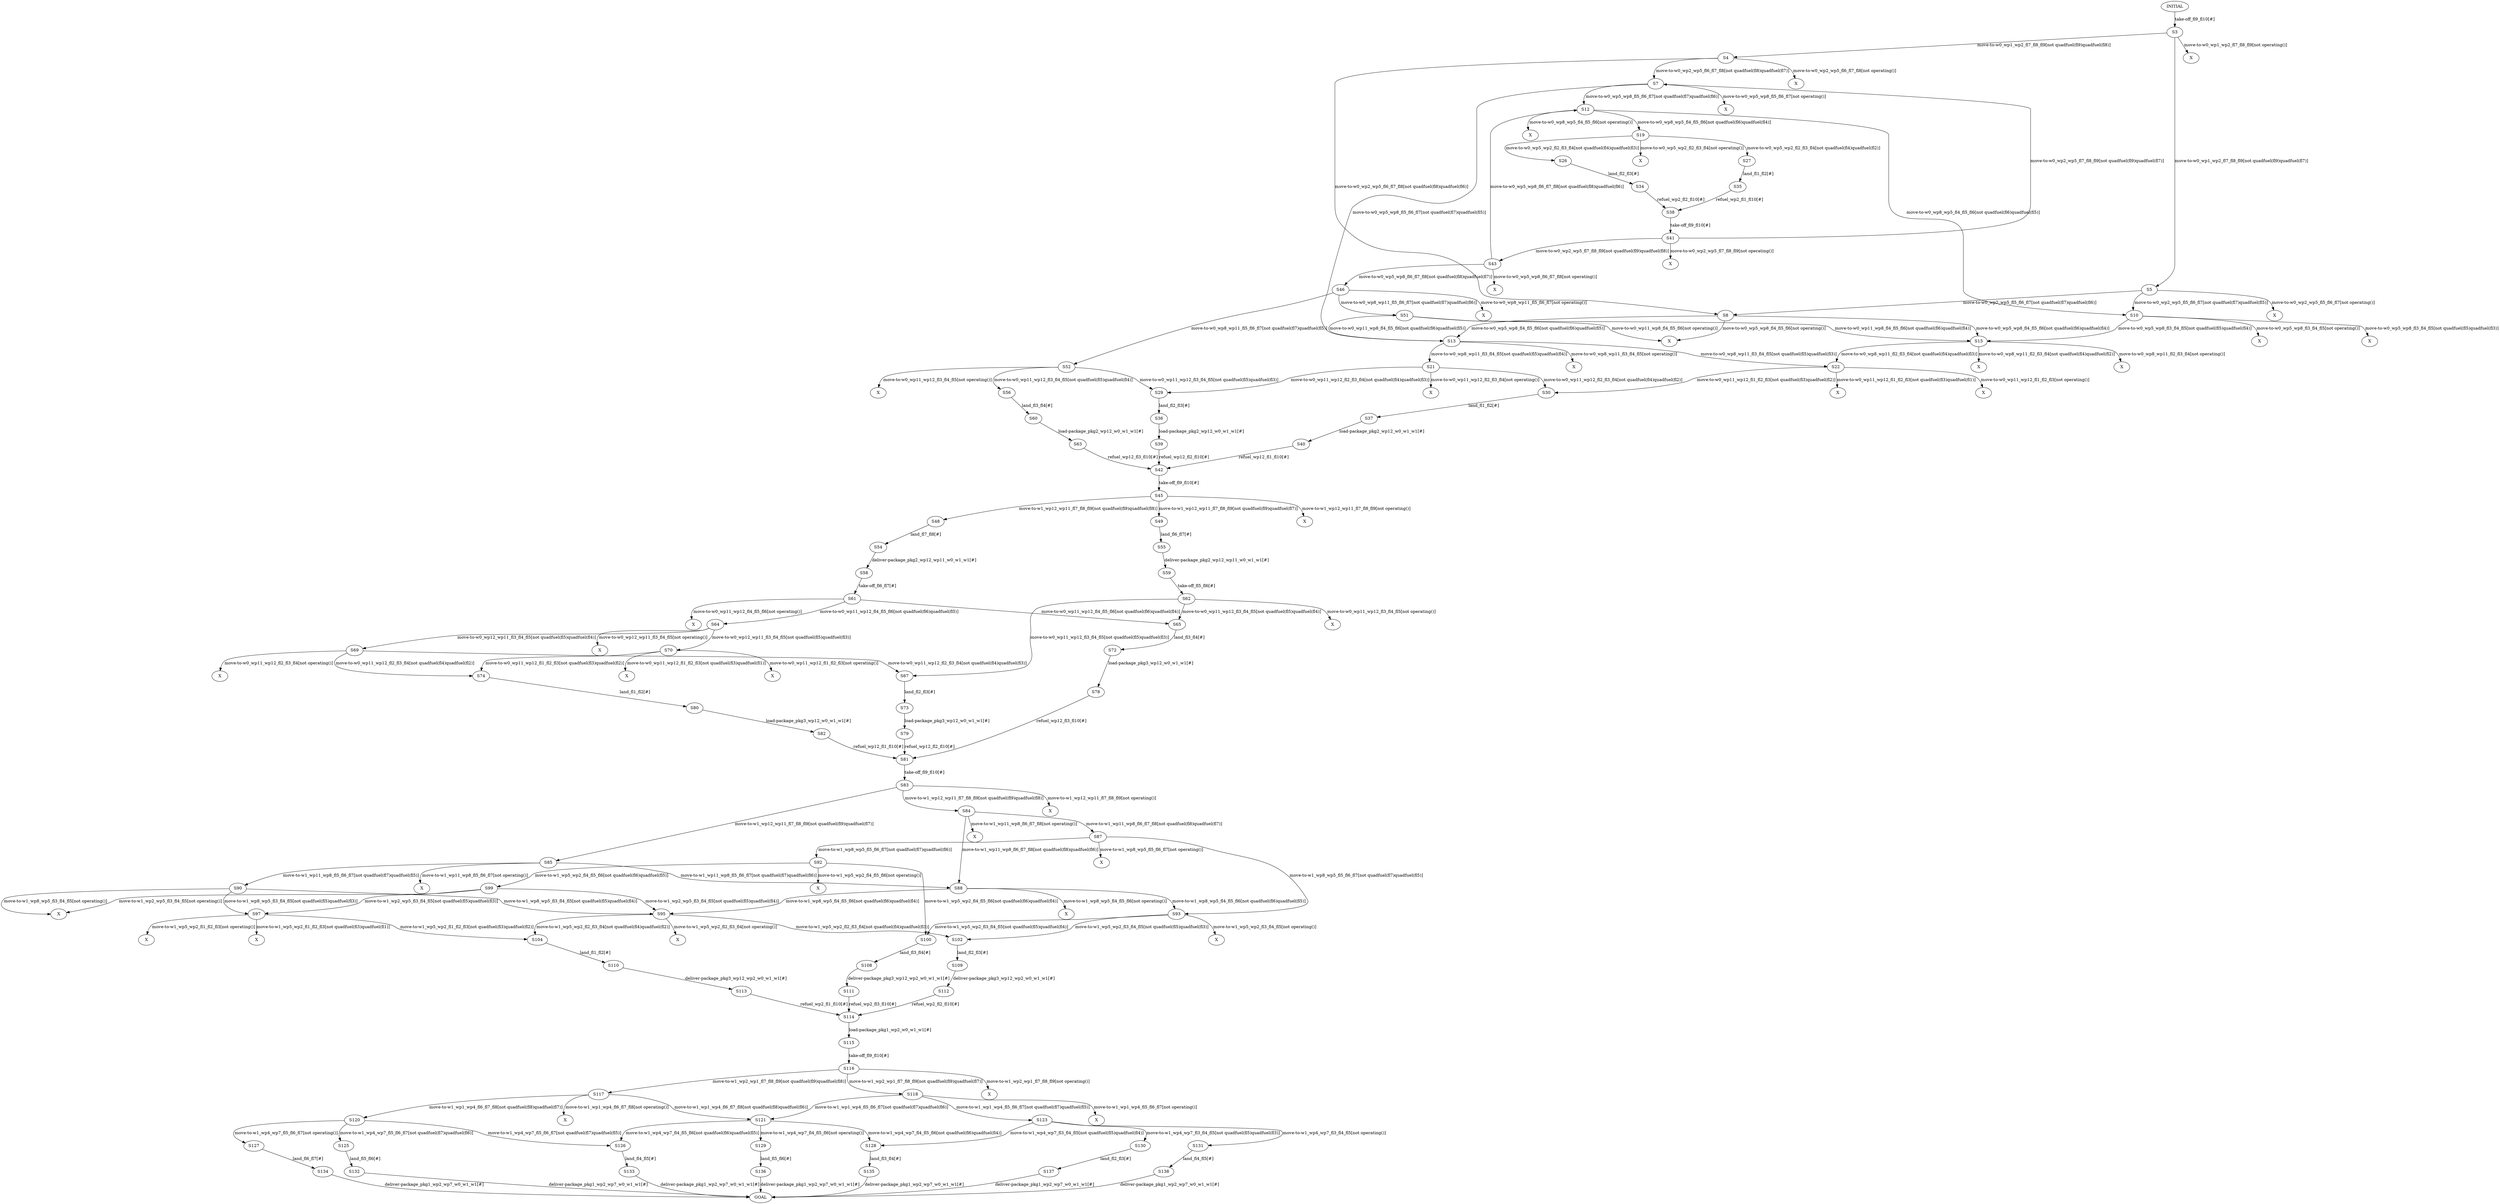 digraph  {
	node [label="\N"];
	1	 [label=INITIAL];
	3	 [label=S3];
	1 -> 3 [key=0,
	label="take-off_fl9_fl10[#]"];
2 [label=GOAL];
4 [label=S4];
3 -> 4 [key=0,
label="move-to-w0_wp1_wp2_fl7_fl8_fl9[not quadfuel(fl9)quadfuel(fl8)]"];
5 [label=S5];
3 -> 5 [key=0,
label="move-to-w0_wp1_wp2_fl7_fl8_fl9[not quadfuel(fl9)quadfuel(fl7)]"];
6 [label=X];
3 -> 6 [key=0,
label="move-to-w0_wp1_wp2_fl7_fl8_fl9[not operating()]"];
7 [label=S7];
4 -> 7 [key=0,
label="move-to-w0_wp2_wp5_fl6_fl7_fl8[not quadfuel(fl8)quadfuel(fl7)]"];
8 [label=S8];
4 -> 8 [key=0,
label="move-to-w0_wp2_wp5_fl6_fl7_fl8[not quadfuel(fl8)quadfuel(fl6)]"];
9 [label=X];
4 -> 9 [key=0,
label="move-to-w0_wp2_wp5_fl6_fl7_fl8[not operating()]"];
5 -> 8 [key=0,
label="move-to-w0_wp2_wp5_fl5_fl6_fl7[not quadfuel(fl7)quadfuel(fl6)]"];
10 [label=S10];
5 -> 10 [key=0,
label="move-to-w0_wp2_wp5_fl5_fl6_fl7[not quadfuel(fl7)quadfuel(fl5)]"];
11 [label=X];
5 -> 11 [key=0,
label="move-to-w0_wp2_wp5_fl5_fl6_fl7[not operating()]"];
12 [label=S12];
7 -> 12 [key=0,
label="move-to-w0_wp5_wp8_fl5_fl6_fl7[not quadfuel(fl7)quadfuel(fl6)]"];
13 [label=S13];
7 -> 13 [key=0,
label="move-to-w0_wp5_wp8_fl5_fl6_fl7[not quadfuel(fl7)quadfuel(fl5)]"];
14 [label=X];
7 -> 14 [key=0,
label="move-to-w0_wp5_wp8_fl5_fl6_fl7[not operating()]"];
8 -> 13 [key=0,
label="move-to-w0_wp5_wp8_fl4_fl5_fl6[not quadfuel(fl6)quadfuel(fl5)]"];
15 [label=S15];
8 -> 15 [key=0,
label="move-to-w0_wp5_wp8_fl4_fl5_fl6[not quadfuel(fl6)quadfuel(fl4)]"];
16 [label=X];
8 -> 16 [key=0,
label="move-to-w0_wp5_wp8_fl4_fl5_fl6[not operating()]"];
10 -> 15 [key=0,
label="move-to-w0_wp5_wp8_fl3_fl4_fl5[not quadfuel(fl5)quadfuel(fl4)]"];
17 [label=X];
10 -> 17 [key=0,
label="move-to-w0_wp5_wp8_fl3_fl4_fl5[not quadfuel(fl5)quadfuel(fl3)]"];
18 [label=X];
10 -> 18 [key=0,
label="move-to-w0_wp5_wp8_fl3_fl4_fl5[not operating()]"];
12 -> 10 [key=0,
label="move-to-w0_wp8_wp5_fl4_fl5_fl6[not quadfuel(fl6)quadfuel(fl5)]"];
19 [label=S19];
12 -> 19 [key=0,
label="move-to-w0_wp8_wp5_fl4_fl5_fl6[not quadfuel(fl6)quadfuel(fl4)]"];
20 [label=X];
12 -> 20 [key=0,
label="move-to-w0_wp8_wp5_fl4_fl5_fl6[not operating()]"];
21 [label=S21];
13 -> 21 [key=0,
label="move-to-w0_wp8_wp11_fl3_fl4_fl5[not quadfuel(fl5)quadfuel(fl4)]"];
22 [label=S22];
13 -> 22 [key=0,
label="move-to-w0_wp8_wp11_fl3_fl4_fl5[not quadfuel(fl5)quadfuel(fl3)]"];
23 [label=X];
13 -> 23 [key=0,
label="move-to-w0_wp8_wp11_fl3_fl4_fl5[not operating()]"];
15 -> 22 [key=0,
label="move-to-w0_wp8_wp11_fl2_fl3_fl4[not quadfuel(fl4)quadfuel(fl3)]"];
24 [label=X];
15 -> 24 [key=0,
label="move-to-w0_wp8_wp11_fl2_fl3_fl4[not quadfuel(fl4)quadfuel(fl2)]"];
25 [label=X];
15 -> 25 [key=0,
label="move-to-w0_wp8_wp11_fl2_fl3_fl4[not operating()]"];
26 [label=S26];
19 -> 26 [key=0,
label="move-to-w0_wp5_wp2_fl2_fl3_fl4[not quadfuel(fl4)quadfuel(fl3)]"];
27 [label=S27];
19 -> 27 [key=0,
label="move-to-w0_wp5_wp2_fl2_fl3_fl4[not quadfuel(fl4)quadfuel(fl2)]"];
28 [label=X];
19 -> 28 [key=0,
label="move-to-w0_wp5_wp2_fl2_fl3_fl4[not operating()]"];
29 [label=S29];
21 -> 29 [key=0,
label="move-to-w0_wp11_wp12_fl2_fl3_fl4[not quadfuel(fl4)quadfuel(fl3)]"];
30 [label=S30];
21 -> 30 [key=0,
label="move-to-w0_wp11_wp12_fl2_fl3_fl4[not quadfuel(fl4)quadfuel(fl2)]"];
31 [label=X];
21 -> 31 [key=0,
label="move-to-w0_wp11_wp12_fl2_fl3_fl4[not operating()]"];
22 -> 30 [key=0,
label="move-to-w0_wp11_wp12_fl1_fl2_fl3[not quadfuel(fl3)quadfuel(fl2)]"];
32 [label=X];
22 -> 32 [key=0,
label="move-to-w0_wp11_wp12_fl1_fl2_fl3[not quadfuel(fl3)quadfuel(fl1)]"];
33 [label=X];
22 -> 33 [key=0,
label="move-to-w0_wp11_wp12_fl1_fl2_fl3[not operating()]"];
34 [label=S34];
26 -> 34 [key=0,
label="land_fl2_fl3[#]"];
35 [label=S35];
27 -> 35 [key=0,
label="land_fl1_fl2[#]"];
36 [label=S36];
29 -> 36 [key=0,
label="land_fl2_fl3[#]"];
37 [label=S37];
30 -> 37 [key=0,
label="land_fl1_fl2[#]"];
38 [label=S38];
34 -> 38 [key=0,
label="refuel_wp2_fl2_fl10[#]"];
35 -> 38 [key=0,
label="refuel_wp2_fl1_fl10[#]"];
39 [label=S39];
36 -> 39 [key=0,
label="load-package_pkg2_wp12_w0_w1_w1[#]"];
40 [label=S40];
37 -> 40 [key=0,
label="load-package_pkg2_wp12_w0_w1_w1[#]"];
41 [label=S41];
38 -> 41 [key=0,
label="take-off_fl9_fl10[#]"];
42 [label=S42];
39 -> 42 [key=0,
label="refuel_wp12_fl2_fl10[#]"];
40 -> 42 [key=0,
label="refuel_wp12_fl1_fl10[#]"];
41 -> 7 [key=0,
label="move-to-w0_wp2_wp5_fl7_fl8_fl9[not quadfuel(fl9)quadfuel(fl7)]"];
43 [label=S43];
41 -> 43 [key=0,
label="move-to-w0_wp2_wp5_fl7_fl8_fl9[not quadfuel(fl9)quadfuel(fl8)]"];
44 [label=X];
41 -> 44 [key=0,
label="move-to-w0_wp2_wp5_fl7_fl8_fl9[not operating()]"];
45 [label=S45];
42 -> 45 [key=0,
label="take-off_fl9_fl10[#]"];
43 -> 12 [key=0,
label="move-to-w0_wp5_wp8_fl6_fl7_fl8[not quadfuel(fl8)quadfuel(fl6)]"];
46 [label=S46];
43 -> 46 [key=0,
label="move-to-w0_wp5_wp8_fl6_fl7_fl8[not quadfuel(fl8)quadfuel(fl7)]"];
47 [label=X];
43 -> 47 [key=0,
label="move-to-w0_wp5_wp8_fl6_fl7_fl8[not operating()]"];
48 [label=S48];
45 -> 48 [key=0,
label="move-to-w1_wp12_wp11_fl7_fl8_fl9[not quadfuel(fl9)quadfuel(fl8)]"];
49 [label=S49];
45 -> 49 [key=0,
label="move-to-w1_wp12_wp11_fl7_fl8_fl9[not quadfuel(fl9)quadfuel(fl7)]"];
50 [label=X];
45 -> 50 [key=0,
label="move-to-w1_wp12_wp11_fl7_fl8_fl9[not operating()]"];
51 [label=S51];
46 -> 51 [key=0,
label="move-to-w0_wp8_wp11_fl5_fl6_fl7[not quadfuel(fl7)quadfuel(fl6)]"];
52 [label=S52];
46 -> 52 [key=0,
label="move-to-w0_wp8_wp11_fl5_fl6_fl7[not quadfuel(fl7)quadfuel(fl5)]"];
53 [label=X];
46 -> 53 [key=0,
label="move-to-w0_wp8_wp11_fl5_fl6_fl7[not operating()]"];
54 [label=S54];
48 -> 54 [key=0,
label="land_fl7_fl8[#]"];
55 [label=S55];
49 -> 55 [key=0,
label="land_fl6_fl7[#]"];
51 -> 13 [key=0,
label="move-to-w0_wp11_wp8_fl4_fl5_fl6[not quadfuel(fl6)quadfuel(fl5)]"];
51 -> 15 [key=0,
label="move-to-w0_wp11_wp8_fl4_fl5_fl6[not quadfuel(fl6)quadfuel(fl4)]"];
51 -> 16 [key=0,
label="move-to-w0_wp11_wp8_fl4_fl5_fl6[not operating()]"];
52 -> 29 [key=0,
label="move-to-w0_wp11_wp12_fl3_fl4_fl5[not quadfuel(fl5)quadfuel(fl3)]"];
56 [label=S56];
52 -> 56 [key=0,
label="move-to-w0_wp11_wp12_fl3_fl4_fl5[not quadfuel(fl5)quadfuel(fl4)]"];
57 [label=X];
52 -> 57 [key=0,
label="move-to-w0_wp11_wp12_fl3_fl4_fl5[not operating()]"];
58 [label=S58];
54 -> 58 [key=0,
label="deliver-package_pkg2_wp12_wp11_w0_w1_w1[#]"];
59 [label=S59];
55 -> 59 [key=0,
label="deliver-package_pkg2_wp12_wp11_w0_w1_w1[#]"];
60 [label=S60];
56 -> 60 [key=0,
label="land_fl3_fl4[#]"];
61 [label=S61];
58 -> 61 [key=0,
label="take-off_fl6_fl7[#]"];
62 [label=S62];
59 -> 62 [key=0,
label="take-off_fl5_fl6[#]"];
63 [label=S63];
60 -> 63 [key=0,
label="load-package_pkg2_wp12_w0_w1_w1[#]"];
64 [label=S64];
61 -> 64 [key=0,
label="move-to-w0_wp11_wp12_fl4_fl5_fl6[not quadfuel(fl6)quadfuel(fl5)]"];
65 [label=S65];
61 -> 65 [key=0,
label="move-to-w0_wp11_wp12_fl4_fl5_fl6[not quadfuel(fl6)quadfuel(fl4)]"];
66 [label=X];
61 -> 66 [key=0,
label="move-to-w0_wp11_wp12_fl4_fl5_fl6[not operating()]"];
62 -> 65 [key=0,
label="move-to-w0_wp11_wp12_fl3_fl4_fl5[not quadfuel(fl5)quadfuel(fl4)]"];
67 [label=S67];
62 -> 67 [key=0,
label="move-to-w0_wp11_wp12_fl3_fl4_fl5[not quadfuel(fl5)quadfuel(fl3)]"];
68 [label=X];
62 -> 68 [key=0,
label="move-to-w0_wp11_wp12_fl3_fl4_fl5[not operating()]"];
63 -> 42 [key=0,
label="refuel_wp12_fl3_fl10[#]"];
69 [label=S69];
64 -> 69 [key=0,
label="move-to-w0_wp12_wp11_fl3_fl4_fl5[not quadfuel(fl5)quadfuel(fl4)]"];
70 [label=S70];
64 -> 70 [key=0,
label="move-to-w0_wp12_wp11_fl3_fl4_fl5[not quadfuel(fl5)quadfuel(fl3)]"];
71 [label=X];
64 -> 71 [key=0,
label="move-to-w0_wp12_wp11_fl3_fl4_fl5[not operating()]"];
72 [label=S72];
65 -> 72 [key=0,
label="land_fl3_fl4[#]"];
73 [label=S73];
67 -> 73 [key=0,
label="land_fl2_fl3[#]"];
69 -> 67 [key=0,
label="move-to-w0_wp11_wp12_fl2_fl3_fl4[not quadfuel(fl4)quadfuel(fl3)]"];
74 [label=S74];
69 -> 74 [key=0,
label="move-to-w0_wp11_wp12_fl2_fl3_fl4[not quadfuel(fl4)quadfuel(fl2)]"];
75 [label=X];
69 -> 75 [key=0,
label="move-to-w0_wp11_wp12_fl2_fl3_fl4[not operating()]"];
70 -> 74 [key=0,
label="move-to-w0_wp11_wp12_fl1_fl2_fl3[not quadfuel(fl3)quadfuel(fl2)]"];
76 [label=X];
70 -> 76 [key=0,
label="move-to-w0_wp11_wp12_fl1_fl2_fl3[not quadfuel(fl3)quadfuel(fl1)]"];
77 [label=X];
70 -> 77 [key=0,
label="move-to-w0_wp11_wp12_fl1_fl2_fl3[not operating()]"];
78 [label=S78];
72 -> 78 [key=0,
label="load-package_pkg3_wp12_w0_w1_w1[#]"];
79 [label=S79];
73 -> 79 [key=0,
label="load-package_pkg3_wp12_w0_w1_w1[#]"];
80 [label=S80];
74 -> 80 [key=0,
label="land_fl1_fl2[#]"];
81 [label=S81];
78 -> 81 [key=0,
label="refuel_wp12_fl3_fl10[#]"];
79 -> 81 [key=0,
label="refuel_wp12_fl2_fl10[#]"];
82 [label=S82];
80 -> 82 [key=0,
label="load-package_pkg3_wp12_w0_w1_w1[#]"];
83 [label=S83];
81 -> 83 [key=0,
label="take-off_fl9_fl10[#]"];
82 -> 81 [key=0,
label="refuel_wp12_fl1_fl10[#]"];
84 [label=S84];
83 -> 84 [key=0,
label="move-to-w1_wp12_wp11_fl7_fl8_fl9[not quadfuel(fl9)quadfuel(fl8)]"];
85 [label=S85];
83 -> 85 [key=0,
label="move-to-w1_wp12_wp11_fl7_fl8_fl9[not quadfuel(fl9)quadfuel(fl7)]"];
86 [label=X];
83 -> 86 [key=0,
label="move-to-w1_wp12_wp11_fl7_fl8_fl9[not operating()]"];
87 [label=S87];
84 -> 87 [key=0,
label="move-to-w1_wp11_wp8_fl6_fl7_fl8[not quadfuel(fl8)quadfuel(fl7)]"];
88 [label=S88];
84 -> 88 [key=0,
label="move-to-w1_wp11_wp8_fl6_fl7_fl8[not quadfuel(fl8)quadfuel(fl6)]"];
89 [label=X];
84 -> 89 [key=0,
label="move-to-w1_wp11_wp8_fl6_fl7_fl8[not operating()]"];
85 -> 88 [key=0,
label="move-to-w1_wp11_wp8_fl5_fl6_fl7[not quadfuel(fl7)quadfuel(fl6)]"];
90 [label=S90];
85 -> 90 [key=0,
label="move-to-w1_wp11_wp8_fl5_fl6_fl7[not quadfuel(fl7)quadfuel(fl5)]"];
91 [label=X];
85 -> 91 [key=0,
label="move-to-w1_wp11_wp8_fl5_fl6_fl7[not operating()]"];
92 [label=S92];
87 -> 92 [key=0,
label="move-to-w1_wp8_wp5_fl5_fl6_fl7[not quadfuel(fl7)quadfuel(fl6)]"];
93 [label=S93];
87 -> 93 [key=0,
label="move-to-w1_wp8_wp5_fl5_fl6_fl7[not quadfuel(fl7)quadfuel(fl5)]"];
94 [label=X];
87 -> 94 [key=0,
label="move-to-w1_wp8_wp5_fl5_fl6_fl7[not operating()]"];
88 -> 93 [key=0,
label="move-to-w1_wp8_wp5_fl4_fl5_fl6[not quadfuel(fl6)quadfuel(fl5)]"];
95 [label=S95];
88 -> 95 [key=0,
label="move-to-w1_wp8_wp5_fl4_fl5_fl6[not quadfuel(fl6)quadfuel(fl4)]"];
96 [label=X];
88 -> 96 [key=0,
label="move-to-w1_wp8_wp5_fl4_fl5_fl6[not operating()]"];
90 -> 95 [key=0,
label="move-to-w1_wp8_wp5_fl3_fl4_fl5[not quadfuel(fl5)quadfuel(fl4)]"];
97 [label=S97];
90 -> 97 [key=0,
label="move-to-w1_wp8_wp5_fl3_fl4_fl5[not quadfuel(fl5)quadfuel(fl3)]"];
98 [label=X];
90 -> 98 [key=0,
label="move-to-w1_wp8_wp5_fl3_fl4_fl5[not operating()]"];
99 [label=S99];
92 -> 99 [key=0,
label="move-to-w1_wp5_wp2_fl4_fl5_fl6[not quadfuel(fl6)quadfuel(fl5)]"];
100 [label=S100];
92 -> 100 [key=0,
label="move-to-w1_wp5_wp2_fl4_fl5_fl6[not quadfuel(fl6)quadfuel(fl4)]"];
101 [label=X];
92 -> 101 [key=0,
label="move-to-w1_wp5_wp2_fl4_fl5_fl6[not operating()]"];
93 -> 100 [key=0,
label="move-to-w1_wp5_wp2_fl3_fl4_fl5[not quadfuel(fl5)quadfuel(fl4)]"];
102 [label=S102];
93 -> 102 [key=0,
label="move-to-w1_wp5_wp2_fl3_fl4_fl5[not quadfuel(fl5)quadfuel(fl3)]"];
103 [label=X];
93 -> 103 [key=0,
label="move-to-w1_wp5_wp2_fl3_fl4_fl5[not operating()]"];
95 -> 102 [key=0,
label="move-to-w1_wp5_wp2_fl2_fl3_fl4[not quadfuel(fl4)quadfuel(fl3)]"];
104 [label=S104];
95 -> 104 [key=0,
label="move-to-w1_wp5_wp2_fl2_fl3_fl4[not quadfuel(fl4)quadfuel(fl2)]"];
105 [label=X];
95 -> 105 [key=0,
label="move-to-w1_wp5_wp2_fl2_fl3_fl4[not operating()]"];
97 -> 104 [key=0,
label="move-to-w1_wp5_wp2_fl1_fl2_fl3[not quadfuel(fl3)quadfuel(fl2)]"];
106 [label=X];
97 -> 106 [key=0,
label="move-to-w1_wp5_wp2_fl1_fl2_fl3[not quadfuel(fl3)quadfuel(fl1)]"];
107 [label=X];
97 -> 107 [key=0,
label="move-to-w1_wp5_wp2_fl1_fl2_fl3[not operating()]"];
99 -> 95 [key=0,
label="move-to-w1_wp2_wp5_fl3_fl4_fl5[not quadfuel(fl5)quadfuel(fl4)]"];
99 -> 97 [key=0,
label="move-to-w1_wp2_wp5_fl3_fl4_fl5[not quadfuel(fl5)quadfuel(fl3)]"];
99 -> 98 [key=0,
label="move-to-w1_wp2_wp5_fl3_fl4_fl5[not operating()]"];
108 [label=S108];
100 -> 108 [key=0,
label="land_fl3_fl4[#]"];
109 [label=S109];
102 -> 109 [key=0,
label="land_fl2_fl3[#]"];
110 [label=S110];
104 -> 110 [key=0,
label="land_fl1_fl2[#]"];
111 [label=S111];
108 -> 111 [key=0,
label="deliver-package_pkg3_wp12_wp2_w0_w1_w1[#]"];
112 [label=S112];
109 -> 112 [key=0,
label="deliver-package_pkg3_wp12_wp2_w0_w1_w1[#]"];
113 [label=S113];
110 -> 113 [key=0,
label="deliver-package_pkg3_wp12_wp2_w0_w1_w1[#]"];
114 [label=S114];
111 -> 114 [key=0,
label="refuel_wp2_fl3_fl10[#]"];
112 -> 114 [key=0,
label="refuel_wp2_fl2_fl10[#]"];
113 -> 114 [key=0,
label="refuel_wp2_fl1_fl10[#]"];
115 [label=S115];
114 -> 115 [key=0,
label="load-package_pkg1_wp2_w0_w1_w1[#]"];
116 [label=S116];
115 -> 116 [key=0,
label="take-off_fl9_fl10[#]"];
117 [label=S117];
116 -> 117 [key=0,
label="move-to-w1_wp2_wp1_fl7_fl8_fl9[not quadfuel(fl9)quadfuel(fl8)]"];
118 [label=S118];
116 -> 118 [key=0,
label="move-to-w1_wp2_wp1_fl7_fl8_fl9[not quadfuel(fl9)quadfuel(fl7)]"];
119 [label=X];
116 -> 119 [key=0,
label="move-to-w1_wp2_wp1_fl7_fl8_fl9[not operating()]"];
120 [label=S120];
117 -> 120 [key=0,
label="move-to-w1_wp1_wp4_fl6_fl7_fl8[not quadfuel(fl8)quadfuel(fl7)]"];
121 [label=S121];
117 -> 121 [key=0,
label="move-to-w1_wp1_wp4_fl6_fl7_fl8[not quadfuel(fl8)quadfuel(fl6)]"];
122 [label=X];
117 -> 122 [key=0,
label="move-to-w1_wp1_wp4_fl6_fl7_fl8[not operating()]"];
118 -> 121 [key=0,
label="move-to-w1_wp1_wp4_fl5_fl6_fl7[not quadfuel(fl7)quadfuel(fl6)]"];
123 [label=S123];
118 -> 123 [key=0,
label="move-to-w1_wp1_wp4_fl5_fl6_fl7[not quadfuel(fl7)quadfuel(fl5)]"];
124 [label=X];
118 -> 124 [key=0,
label="move-to-w1_wp1_wp4_fl5_fl6_fl7[not operating()]"];
125 [label=S125];
120 -> 125 [key=0,
label="move-to-w1_wp4_wp7_fl5_fl6_fl7[not quadfuel(fl7)quadfuel(fl6)]"];
126 [label=S126];
120 -> 126 [key=0,
label="move-to-w1_wp4_wp7_fl5_fl6_fl7[not quadfuel(fl7)quadfuel(fl5)]"];
127 [label=S127];
120 -> 127 [key=0,
label="move-to-w1_wp4_wp7_fl5_fl6_fl7[not operating()]"];
121 -> 126 [key=0,
label="move-to-w1_wp4_wp7_fl4_fl5_fl6[not quadfuel(fl6)quadfuel(fl5)]"];
128 [label=S128];
121 -> 128 [key=0,
label="move-to-w1_wp4_wp7_fl4_fl5_fl6[not quadfuel(fl6)quadfuel(fl4)]"];
129 [label=S129];
121 -> 129 [key=0,
label="move-to-w1_wp4_wp7_fl4_fl5_fl6[not operating()]"];
123 -> 128 [key=0,
label="move-to-w1_wp4_wp7_fl3_fl4_fl5[not quadfuel(fl5)quadfuel(fl4)]"];
130 [label=S130];
123 -> 130 [key=0,
label="move-to-w1_wp4_wp7_fl3_fl4_fl5[not quadfuel(fl5)quadfuel(fl3)]"];
131 [label=S131];
123 -> 131 [key=0,
label="move-to-w1_wp4_wp7_fl3_fl4_fl5[not operating()]"];
132 [label=S132];
125 -> 132 [key=0,
label="land_fl5_fl6[#]"];
133 [label=S133];
126 -> 133 [key=0,
label="land_fl4_fl5[#]"];
134 [label=S134];
127 -> 134 [key=0,
label="land_fl6_fl7[#]"];
135 [label=S135];
128 -> 135 [key=0,
label="land_fl3_fl4[#]"];
136 [label=S136];
129 -> 136 [key=0,
label="land_fl5_fl6[#]"];
137 [label=S137];
130 -> 137 [key=0,
label="land_fl2_fl3[#]"];
138 [label=S138];
131 -> 138 [key=0,
label="land_fl4_fl5[#]"];
132 -> 2 [key=0,
label="deliver-package_pkg1_wp2_wp7_w0_w1_w1[#]"];
133 -> 2 [key=0,
label="deliver-package_pkg1_wp2_wp7_w0_w1_w1[#]"];
134 -> 2 [key=0,
label="deliver-package_pkg1_wp2_wp7_w0_w1_w1[#]"];
135 -> 2 [key=0,
label="deliver-package_pkg1_wp2_wp7_w0_w1_w1[#]"];
136 -> 2 [key=0,
label="deliver-package_pkg1_wp2_wp7_w0_w1_w1[#]"];
137 -> 2 [key=0,
label="deliver-package_pkg1_wp2_wp7_w0_w1_w1[#]"];
138 -> 2 [key=0,
label="deliver-package_pkg1_wp2_wp7_w0_w1_w1[#]"];
}
